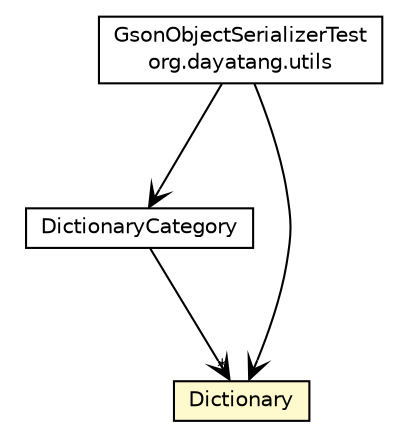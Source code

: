 #!/usr/local/bin/dot
#
# Class diagram 
# Generated by UMLGraph version R5_6_6-8-g8d7759 (http://www.umlgraph.org/)
#

digraph G {
	edge [fontname="Helvetica",fontsize=10,labelfontname="Helvetica",labelfontsize=10];
	node [fontname="Helvetica",fontsize=10,shape=plaintext];
	nodesep=0.25;
	ranksep=0.5;
	// org.dayatang.utils.GsonObjectSerializerTest
	c201 [label=<<table title="org.dayatang.utils.GsonObjectSerializerTest" border="0" cellborder="1" cellspacing="0" cellpadding="2" port="p" href="../GsonObjectSerializerTest.html">
		<tr><td><table border="0" cellspacing="0" cellpadding="1">
<tr><td align="center" balign="center"> GsonObjectSerializerTest </td></tr>
<tr><td align="center" balign="center"> org.dayatang.utils </td></tr>
		</table></td></tr>
		</table>>, URL="../GsonObjectSerializerTest.html", fontname="Helvetica", fontcolor="black", fontsize=10.0];
	// org.dayatang.utils.support.DictionaryCategory
	c213 [label=<<table title="org.dayatang.utils.support.DictionaryCategory" border="0" cellborder="1" cellspacing="0" cellpadding="2" port="p" href="./DictionaryCategory.html">
		<tr><td><table border="0" cellspacing="0" cellpadding="1">
<tr><td align="center" balign="center"> DictionaryCategory </td></tr>
		</table></td></tr>
		</table>>, URL="./DictionaryCategory.html", fontname="Helvetica", fontcolor="black", fontsize=10.0];
	// org.dayatang.utils.support.Dictionary
	c214 [label=<<table title="org.dayatang.utils.support.Dictionary" border="0" cellborder="1" cellspacing="0" cellpadding="2" port="p" bgcolor="lemonChiffon" href="./Dictionary.html">
		<tr><td><table border="0" cellspacing="0" cellpadding="1">
<tr><td align="center" balign="center"> Dictionary </td></tr>
		</table></td></tr>
		</table>>, URL="./Dictionary.html", fontname="Helvetica", fontcolor="black", fontsize=10.0];
	// org.dayatang.utils.GsonObjectSerializerTest NAVASSOC org.dayatang.utils.support.DictionaryCategory
	c201:p -> c213:p [taillabel="", label=" "headlabel="", fontname="Helvetica", fontcolor="black", fontsize=10.0, color="black", arrowhead=open];
	// org.dayatang.utils.GsonObjectSerializerTest NAVASSOC org.dayatang.utils.support.Dictionary
	c201:p -> c214:p [taillabel="", label=" "headlabel="", fontname="Helvetica", fontcolor="black", fontsize=10.0, color="black", arrowhead=open];
	// org.dayatang.utils.support.DictionaryCategory NAVASSOC org.dayatang.utils.support.Dictionary
	c213:p -> c214:p [taillabel="", label=" "headlabel="*", fontname="Helvetica", fontcolor="black", fontsize=10.0, color="black", arrowhead=open];
}

